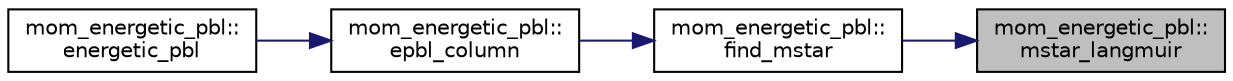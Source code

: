 digraph "mom_energetic_pbl::mstar_langmuir"
{
 // INTERACTIVE_SVG=YES
 // LATEX_PDF_SIZE
  edge [fontname="Helvetica",fontsize="10",labelfontname="Helvetica",labelfontsize="10"];
  node [fontname="Helvetica",fontsize="10",shape=record];
  rankdir="RL";
  Node1 [label="mom_energetic_pbl::\lmstar_langmuir",height=0.2,width=0.4,color="black", fillcolor="grey75", style="filled", fontcolor="black",tooltip="This subroutine modifies the Mstar value if the Langmuir number is present."];
  Node1 -> Node2 [dir="back",color="midnightblue",fontsize="10",style="solid",fontname="Helvetica"];
  Node2 [label="mom_energetic_pbl::\lfind_mstar",height=0.2,width=0.4,color="black", fillcolor="white", style="filled",URL="$namespacemom__energetic__pbl.html#a7686c6a30a476068859f7a2a30e652df",tooltip="This subroutine finds the Mstar value for ePBL."];
  Node2 -> Node3 [dir="back",color="midnightblue",fontsize="10",style="solid",fontname="Helvetica"];
  Node3 [label="mom_energetic_pbl::\lepbl_column",height=0.2,width=0.4,color="black", fillcolor="white", style="filled",URL="$namespacemom__energetic__pbl.html#a01291f3e97cfdcf58866a1e9b0bcfc26",tooltip="This subroutine determines the diffusivities from the integrated energetics mixed layer model for a s..."];
  Node3 -> Node4 [dir="back",color="midnightblue",fontsize="10",style="solid",fontname="Helvetica"];
  Node4 [label="mom_energetic_pbl::\lenergetic_pbl",height=0.2,width=0.4,color="black", fillcolor="white", style="filled",URL="$namespacemom__energetic__pbl.html#a39d18925dcbd4477d63188edeae399f0",tooltip="This subroutine determines the diffusivities from the integrated energetics mixed layer model...."];
}
